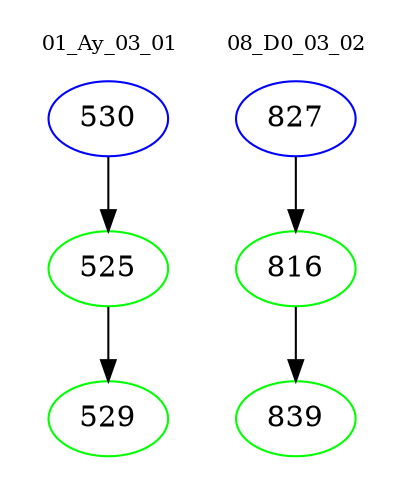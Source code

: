 digraph{
subgraph cluster_0 {
color = white
label = "01_Ay_03_01";
fontsize=10;
T0_530 [label="530", color="blue"]
T0_530 -> T0_525 [color="black"]
T0_525 [label="525", color="green"]
T0_525 -> T0_529 [color="black"]
T0_529 [label="529", color="green"]
}
subgraph cluster_1 {
color = white
label = "08_D0_03_02";
fontsize=10;
T1_827 [label="827", color="blue"]
T1_827 -> T1_816 [color="black"]
T1_816 [label="816", color="green"]
T1_816 -> T1_839 [color="black"]
T1_839 [label="839", color="green"]
}
}
